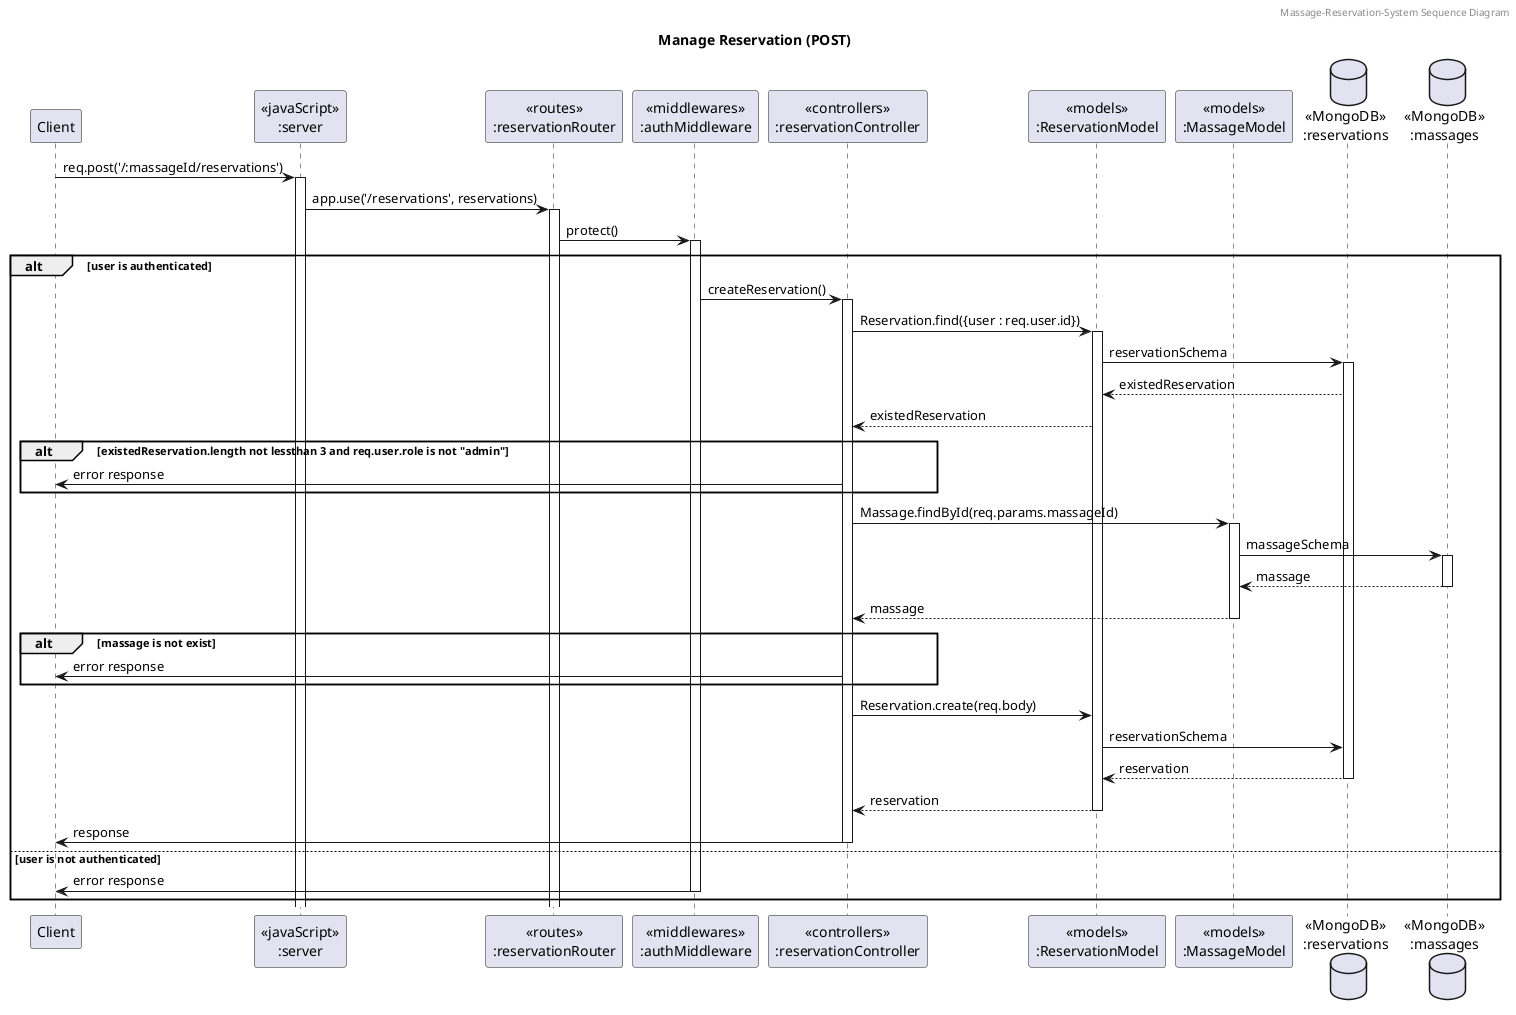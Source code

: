 @startuml Manage Reservation (POST)

header Massage-Reservation-System Sequence Diagram
title "Manage Reservation (POST)"

participant "Client" as client
participant "<<javaScript>>\n:server" as server
participant "<<routes>>\n:reservationRouter" as reservationRouter
participant "<<middlewares>>\n:authMiddleware" as authMiddleware
participant "<<controllers>>\n:reservationController" as reservationController
participant "<<models>>\n:ReservationModel" as reservationModel
participant "<<models>>\n:MassageModel" as massageModel
database "<<MongoDB>>\n:reservations" as reservationDatabase
database "<<MongoDB>>\n:massages" as massageDatabase

client -> server ++: req.post('/:massageId/reservations')
server -> reservationRouter ++: app.use('/reservations', reservations)
reservationRouter -> authMiddleware ++: protect()
alt user is authenticated
    authMiddleware -> reservationController ++: createReservation()
    reservationController -> reservationModel ++: Reservation.find({user : req.user.id})
    reservationModel -> reservationDatabase ++: reservationSchema
    reservationDatabase --> reservationModel : existedReservation
    reservationController <-- reservationModel : existedReservation
    alt existedReservation.length not lessthan 3 and req.user.role is not "admin"
        reservationController -> client : error response
    end
    reservationController -> massageModel ++: Massage.findById(req.params.massageId)
    massageModel -> massageDatabase ++: massageSchema
    massageDatabase --> massageModel --: massage
    reservationController <-- massageModel --: massage
    alt massage is not exist
        reservationController -> client : error response
    end
    reservationController -> reservationModel : Reservation.create(req.body)
    reservationModel -> reservationDatabase : reservationSchema
    reservationDatabase --> reservationModel --: reservation
    reservationController <-- reservationModel --: reservation
    reservationController -> client --: response
else user is not authenticated
    authMiddleware -> client --: error response
end

@enduml